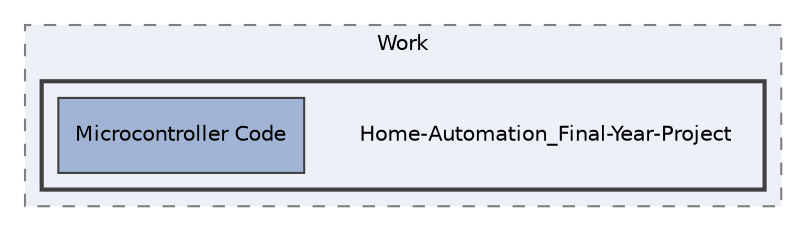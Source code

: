 digraph "C:/Users/Hadad NYIRENDA/Desktop/Work/Home-Automation_Final-Year-Project"
{
 // LATEX_PDF_SIZE
  edge [fontname="Helvetica",fontsize="10",labelfontname="Helvetica",labelfontsize="10"];
  node [fontname="Helvetica",fontsize="10",shape=record];
  compound=true
  subgraph clusterdir_d5f2dd632995ebc356b492995e0f9fda {
    graph [ bgcolor="#edf0f7", pencolor="grey50", style="filled,dashed,", label="Work", fontname="Helvetica", fontsize="10", URL="dir_d5f2dd632995ebc356b492995e0f9fda.html"]
  subgraph clusterdir_d1ad64fd7e06b98a1c219166e7b6ceb2 {
    graph [ bgcolor="#edf0f7", pencolor="grey25", style="filled,bold,", label="", fontname="Helvetica", fontsize="10", URL="dir_d1ad64fd7e06b98a1c219166e7b6ceb2.html"]
    dir_d1ad64fd7e06b98a1c219166e7b6ceb2 [shape=plaintext, label="Home-Automation_Final-Year-Project"];
  dir_2cd2d5a08b175bba954c57c015d7f57b [shape=box, label="Microcontroller Code", style="filled,", fillcolor="#a2b4d6", color="grey25", URL="dir_2cd2d5a08b175bba954c57c015d7f57b.html"];
  }
  }
}
